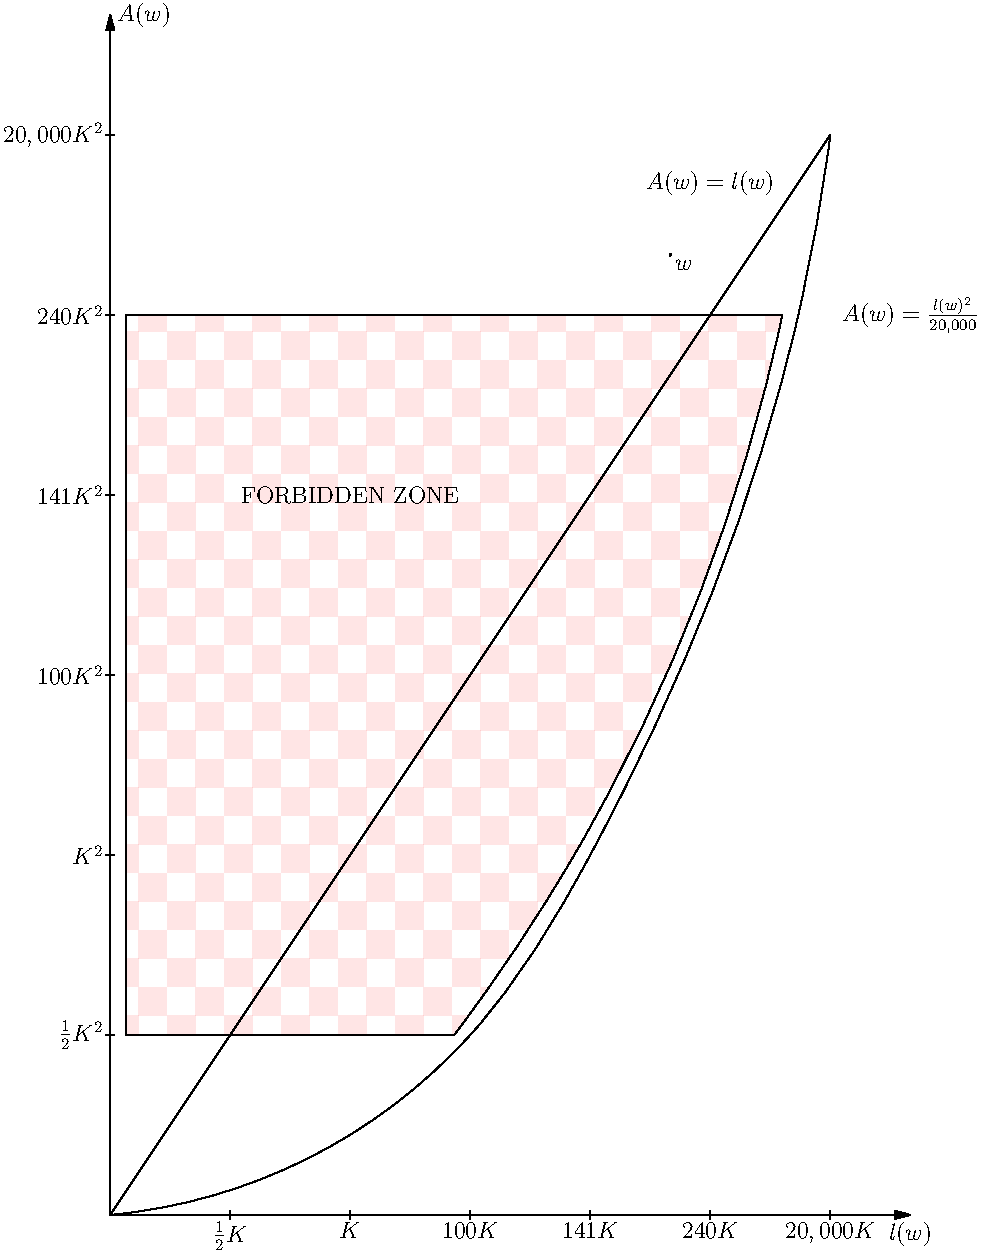 /*
texpreamble ("\usepackage{amsfonts}");

void
segment(pair x1, pair x2, real R, real r){
  draw(x1 -- x2);
  pair xb = x2 - x1;
  xb = (xb.y, -xb.x);
  int N = 14;
  
  for (int i = 1; i < N; ++i){
    pair xa = x1 + (x2 - x1) / N * i;
    real a = xb.x * xb.x + xb.y * xb.y;
    real b = 2 * (xa.x * xb.x + xa.y * xb.y);
    real c = xa.x * xa.x + xa.y * xa.y - R * R;
    real g = (-b + sqrt(b * b - 4 * a * c)) / (2 * a);
    pair xc = xa + g * xb;
    draw(xa -- xc);
  }
  
  filldraw(circle(x1, r), white);
  filldraw(circle(x2, r), white);
}

size (4cm);
real r = 0.05;
real R = 1;
real alpha1 = 60  * pi / 180;
real alpha2 = 120  * pi / 180;
real alpha3 = 180  * pi / 180;
real alpha4 = 240  * pi / 180;
real alpha5 = 300  * pi / 180;
pair x1 = R * (cos(alpha1), sin(alpha1));
pair x2 = R * (cos(alpha2), sin(alpha2));
pair x3 = R * (cos(alpha3), sin(alpha3));
pair x4 = R * (cos(alpha4), sin(alpha4));
pair x5 = R * (cos(alpha5), sin(alpha5));

draw(arc((0.0, 0.0), R, 60, 300));

segment(x1, x2, R, r);
segment(x2, x3, R, r);
segment(x3, x4, R, r);
segment(x4, x5, R, r);

label("$\mathfrak{x}_1$", x1, E);
label("$\mathfrak{x}_2$", x2, NW);
label("$\mathfrak{x}_3$", x3, W);
label("$\mathfrak{x}_4$", x4, SW);
*/
import patterns;
//add("hatch",hatch(10mm, red));
add("hatch",checker(opacity(0.1)+red));

void
addLable(real pos, string decalx, string decaly, real Sx, real Sy){
  label(decalx, (pos * Sx, 0), S);
  label(decaly, (0, pos * Sy), W);
  draw((-0.005 * Sx, pos * Sy) -- (0.005 * Sx, pos * Sy));
  draw((pos * Sx, -0.005 * Sx) -- (pos * Sx, 0.005 * Sx));
}

real Sx = 400;
real Sy = 600;
draw((0,0) -- (0,Sy), Arrow);
label("$A(w)$", (0,Sy), E);
draw((0,0) -- (Sx,0), Arrow);
label("$l(w)$", (Sx,0), S);

real K05 = 0.15;
real K = 0.3;
real K100 = 0.45;
real K141 = 0.6;
real K240 = 0.75;
real K240y = 0.86;
real K20000 = 0.9;
addLable(K05, "${1\over 2}K$", "${1\over 2}K^2$", Sx, Sy);
addLable(K, "$K$", "$K^2$", Sx, Sy);
addLable(K100, "$100K$", "$100K^2$", Sx, Sy);
addLable(K141, "$141K$", "$141K^2$", Sx, Sy);
addLable(K240, "$240K$", "$240K^2$", Sx, Sy);
addLable(K20000, "$20,000K$", "$20,000K^2$", Sx, Sy);

real margin = 0.02 * Sx;
filldraw(currentpicture,(margin, K05 * Sy)--(K100 * Sx - margin, K05 * Sy)..(K141 * Sx - margin, K * Sy)..(K240y * Sx - margin, K240 * Sy)--(margin, K240 * Sy)--cycle, pattern("hatch"));

draw((0,0) -- (K20000 * Sx, K20000 * Sy));
label("$A(w)=l(w)$",(K20000 * Sx - 0.15 * Sx, K20000 * Sy - 0.04 * Sy));
label("$A(w)={l(w)^2\over 20,000}$",(K20000 * Sx + 0.1 * Sx, K20000 * Sy - 0.15 * Sy));
draw((0,0)..(K100 * Sx, K05 * Sy)..(K141 * Sx, K * Sy)..(K240y * Sx, K240 * Sy)..(K20000 * Sx, K20000 * Sy));

label("$w$", (K240 * Sx - 0.05 * Sx, K240 * Sy + 0.05 * Sy), SE);
draw(circle((K240 * Sx - 0.05 * Sx, K240 * Sy + 0.05 * Sy), 0.001* Sx));
label("FORBIDDEN ZONE", (K * Sx, K141* Sy));

